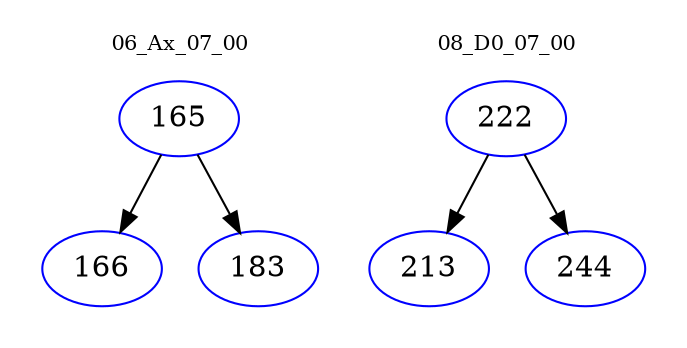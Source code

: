 digraph{
subgraph cluster_0 {
color = white
label = "06_Ax_07_00";
fontsize=10;
T0_165 [label="165", color="blue"]
T0_165 -> T0_166 [color="black"]
T0_166 [label="166", color="blue"]
T0_165 -> T0_183 [color="black"]
T0_183 [label="183", color="blue"]
}
subgraph cluster_1 {
color = white
label = "08_D0_07_00";
fontsize=10;
T1_222 [label="222", color="blue"]
T1_222 -> T1_213 [color="black"]
T1_213 [label="213", color="blue"]
T1_222 -> T1_244 [color="black"]
T1_244 [label="244", color="blue"]
}
}

